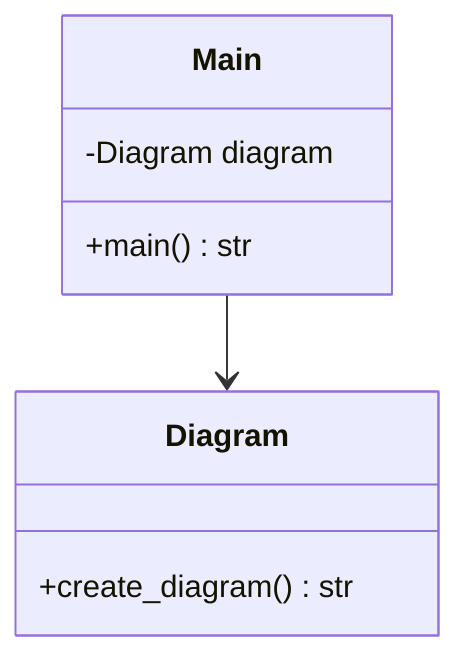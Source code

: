 classDiagram
    class Main {
        -Diagram diagram
        +main() str
    }
    class Diagram {
        +create_diagram() str
    }
    Main --> Diagram